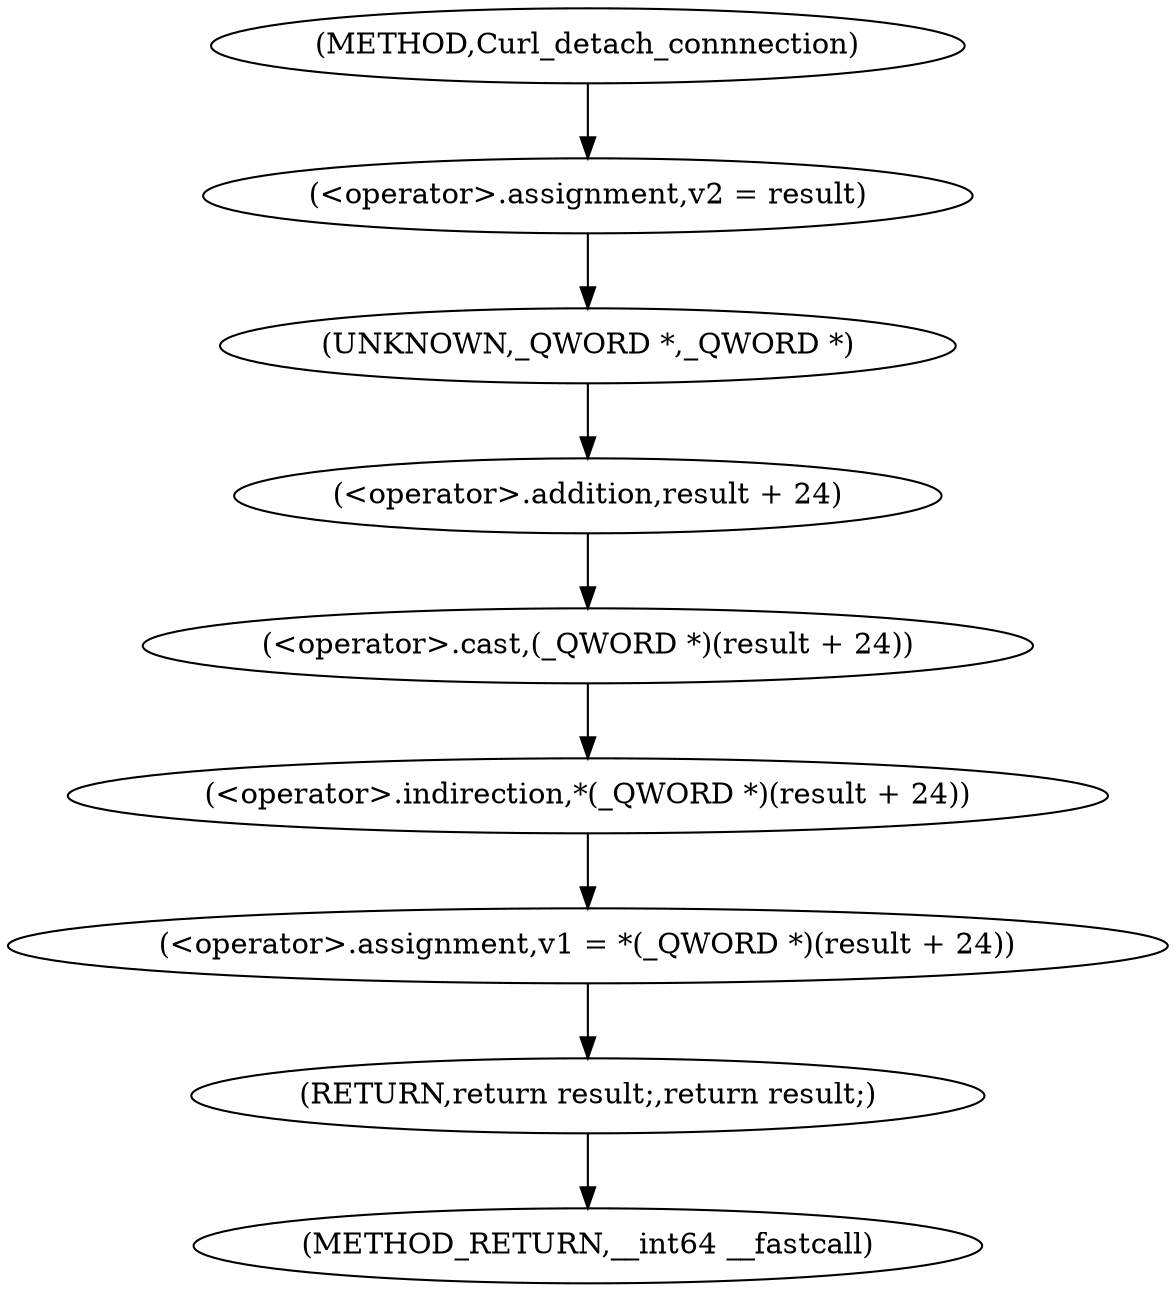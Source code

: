 digraph Curl_detach_connnection {  
"1000108" [label = "(<operator>.assignment,v2 = result)" ]
"1000111" [label = "(<operator>.assignment,v1 = *(_QWORD *)(result + 24))" ]
"1000113" [label = "(<operator>.indirection,*(_QWORD *)(result + 24))" ]
"1000114" [label = "(<operator>.cast,(_QWORD *)(result + 24))" ]
"1000115" [label = "(UNKNOWN,_QWORD *,_QWORD *)" ]
"1000116" [label = "(<operator>.addition,result + 24)" ]
"1000122" [label = "(RETURN,return result;,return result;)" ]
"1000103" [label = "(METHOD,Curl_detach_connnection)" ]
"1000124" [label = "(METHOD_RETURN,__int64 __fastcall)" ]
  "1000108" -> "1000115" 
  "1000111" -> "1000122" 
  "1000113" -> "1000111" 
  "1000114" -> "1000113" 
  "1000115" -> "1000116" 
  "1000116" -> "1000114" 
  "1000122" -> "1000124" 
  "1000103" -> "1000108" 
}
